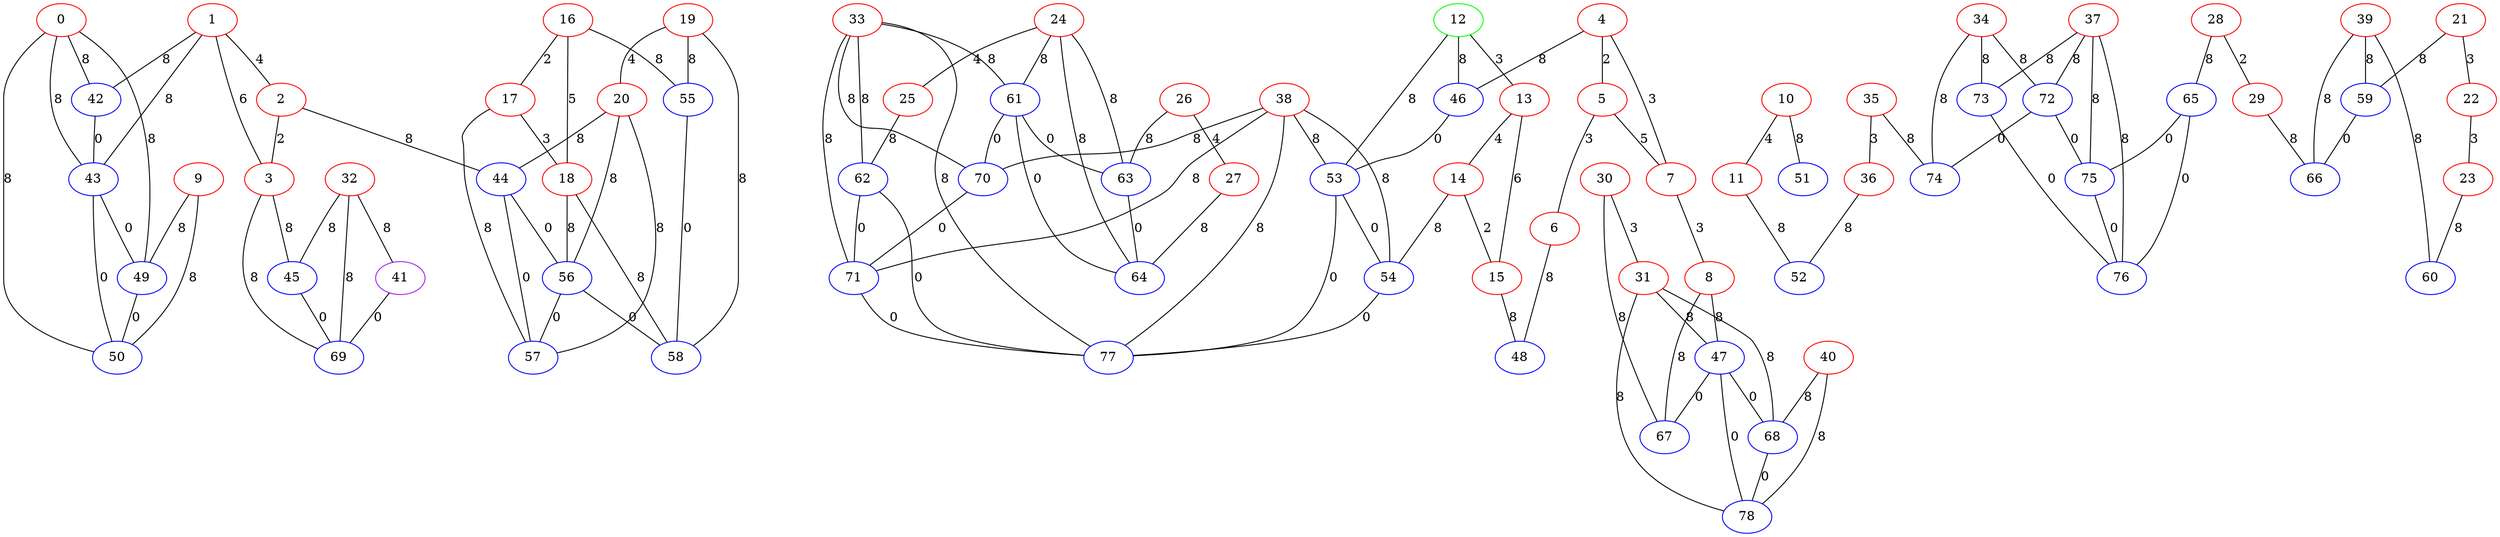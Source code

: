 graph "" {
0 [color=red, weight=1];
1 [color=red, weight=1];
2 [color=red, weight=1];
3 [color=red, weight=1];
4 [color=red, weight=1];
5 [color=red, weight=1];
6 [color=red, weight=1];
7 [color=red, weight=1];
8 [color=red, weight=1];
9 [color=red, weight=1];
10 [color=red, weight=1];
11 [color=red, weight=1];
12 [color=green, weight=2];
13 [color=red, weight=1];
14 [color=red, weight=1];
15 [color=red, weight=1];
16 [color=red, weight=1];
17 [color=red, weight=1];
18 [color=red, weight=1];
19 [color=red, weight=1];
20 [color=red, weight=1];
21 [color=red, weight=1];
22 [color=red, weight=1];
23 [color=red, weight=1];
24 [color=red, weight=1];
25 [color=red, weight=1];
26 [color=red, weight=1];
27 [color=red, weight=1];
28 [color=red, weight=1];
29 [color=red, weight=1];
30 [color=red, weight=1];
31 [color=red, weight=1];
32 [color=red, weight=1];
33 [color=red, weight=1];
34 [color=red, weight=1];
35 [color=red, weight=1];
36 [color=red, weight=1];
37 [color=red, weight=1];
38 [color=red, weight=1];
39 [color=red, weight=1];
40 [color=red, weight=1];
41 [color=purple, weight=4];
42 [color=blue, weight=3];
43 [color=blue, weight=3];
44 [color=blue, weight=3];
45 [color=blue, weight=3];
46 [color=blue, weight=3];
47 [color=blue, weight=3];
48 [color=blue, weight=3];
49 [color=blue, weight=3];
50 [color=blue, weight=3];
51 [color=blue, weight=3];
52 [color=blue, weight=3];
53 [color=blue, weight=3];
54 [color=blue, weight=3];
55 [color=blue, weight=3];
56 [color=blue, weight=3];
57 [color=blue, weight=3];
58 [color=blue, weight=3];
59 [color=blue, weight=3];
60 [color=blue, weight=3];
61 [color=blue, weight=3];
62 [color=blue, weight=3];
63 [color=blue, weight=3];
64 [color=blue, weight=3];
65 [color=blue, weight=3];
66 [color=blue, weight=3];
67 [color=blue, weight=3];
68 [color=blue, weight=3];
69 [color=blue, weight=3];
70 [color=blue, weight=3];
71 [color=blue, weight=3];
72 [color=blue, weight=3];
73 [color=blue, weight=3];
74 [color=blue, weight=3];
75 [color=blue, weight=3];
76 [color=blue, weight=3];
77 [color=blue, weight=3];
78 [color=blue, weight=3];
0 -- 49  [key=0, label=8];
0 -- 50  [key=0, label=8];
0 -- 43  [key=0, label=8];
0 -- 42  [key=0, label=8];
1 -- 43  [key=0, label=8];
1 -- 2  [key=0, label=4];
1 -- 3  [key=0, label=6];
1 -- 42  [key=0, label=8];
2 -- 3  [key=0, label=2];
2 -- 44  [key=0, label=8];
3 -- 45  [key=0, label=8];
3 -- 69  [key=0, label=8];
4 -- 5  [key=0, label=2];
4 -- 46  [key=0, label=8];
4 -- 7  [key=0, label=3];
5 -- 6  [key=0, label=3];
5 -- 7  [key=0, label=5];
6 -- 48  [key=0, label=8];
7 -- 8  [key=0, label=3];
8 -- 67  [key=0, label=8];
8 -- 47  [key=0, label=8];
9 -- 49  [key=0, label=8];
9 -- 50  [key=0, label=8];
10 -- 51  [key=0, label=8];
10 -- 11  [key=0, label=4];
11 -- 52  [key=0, label=8];
12 -- 13  [key=0, label=3];
12 -- 46  [key=0, label=8];
12 -- 53  [key=0, label=8];
13 -- 14  [key=0, label=4];
13 -- 15  [key=0, label=6];
14 -- 54  [key=0, label=8];
14 -- 15  [key=0, label=2];
15 -- 48  [key=0, label=8];
16 -- 17  [key=0, label=2];
16 -- 18  [key=0, label=5];
16 -- 55  [key=0, label=8];
17 -- 57  [key=0, label=8];
17 -- 18  [key=0, label=3];
18 -- 58  [key=0, label=8];
18 -- 56  [key=0, label=8];
19 -- 58  [key=0, label=8];
19 -- 20  [key=0, label=4];
19 -- 55  [key=0, label=8];
20 -- 56  [key=0, label=8];
20 -- 57  [key=0, label=8];
20 -- 44  [key=0, label=8];
21 -- 59  [key=0, label=8];
21 -- 22  [key=0, label=3];
22 -- 23  [key=0, label=3];
23 -- 60  [key=0, label=8];
24 -- 64  [key=0, label=8];
24 -- 25  [key=0, label=4];
24 -- 61  [key=0, label=8];
24 -- 63  [key=0, label=8];
25 -- 62  [key=0, label=8];
26 -- 27  [key=0, label=4];
26 -- 63  [key=0, label=8];
27 -- 64  [key=0, label=8];
28 -- 65  [key=0, label=8];
28 -- 29  [key=0, label=2];
29 -- 66  [key=0, label=8];
30 -- 67  [key=0, label=8];
30 -- 31  [key=0, label=3];
31 -- 68  [key=0, label=8];
31 -- 78  [key=0, label=8];
31 -- 47  [key=0, label=8];
32 -- 41  [key=0, label=8];
32 -- 45  [key=0, label=8];
32 -- 69  [key=0, label=8];
33 -- 61  [key=0, label=8];
33 -- 70  [key=0, label=8];
33 -- 77  [key=0, label=8];
33 -- 62  [key=0, label=8];
33 -- 71  [key=0, label=8];
34 -- 72  [key=0, label=8];
34 -- 73  [key=0, label=8];
34 -- 74  [key=0, label=8];
35 -- 74  [key=0, label=8];
35 -- 36  [key=0, label=3];
36 -- 52  [key=0, label=8];
37 -- 72  [key=0, label=8];
37 -- 73  [key=0, label=8];
37 -- 75  [key=0, label=8];
37 -- 76  [key=0, label=8];
38 -- 71  [key=0, label=8];
38 -- 70  [key=0, label=8];
38 -- 53  [key=0, label=8];
38 -- 54  [key=0, label=8];
38 -- 77  [key=0, label=8];
39 -- 66  [key=0, label=8];
39 -- 59  [key=0, label=8];
39 -- 60  [key=0, label=8];
40 -- 68  [key=0, label=8];
40 -- 78  [key=0, label=8];
41 -- 69  [key=0, label=0];
42 -- 43  [key=0, label=0];
43 -- 50  [key=0, label=0];
43 -- 49  [key=0, label=0];
44 -- 56  [key=0, label=0];
44 -- 57  [key=0, label=0];
45 -- 69  [key=0, label=0];
46 -- 53  [key=0, label=0];
47 -- 67  [key=0, label=0];
47 -- 68  [key=0, label=0];
47 -- 78  [key=0, label=0];
49 -- 50  [key=0, label=0];
53 -- 77  [key=0, label=0];
53 -- 54  [key=0, label=0];
54 -- 77  [key=0, label=0];
55 -- 58  [key=0, label=0];
56 -- 57  [key=0, label=0];
56 -- 58  [key=0, label=0];
59 -- 66  [key=0, label=0];
61 -- 64  [key=0, label=0];
61 -- 70  [key=0, label=0];
61 -- 63  [key=0, label=0];
62 -- 77  [key=0, label=0];
62 -- 71  [key=0, label=0];
63 -- 64  [key=0, label=0];
65 -- 75  [key=0, label=0];
65 -- 76  [key=0, label=0];
68 -- 78  [key=0, label=0];
70 -- 71  [key=0, label=0];
71 -- 77  [key=0, label=0];
72 -- 74  [key=0, label=0];
72 -- 75  [key=0, label=0];
73 -- 76  [key=0, label=0];
75 -- 76  [key=0, label=0];
}
